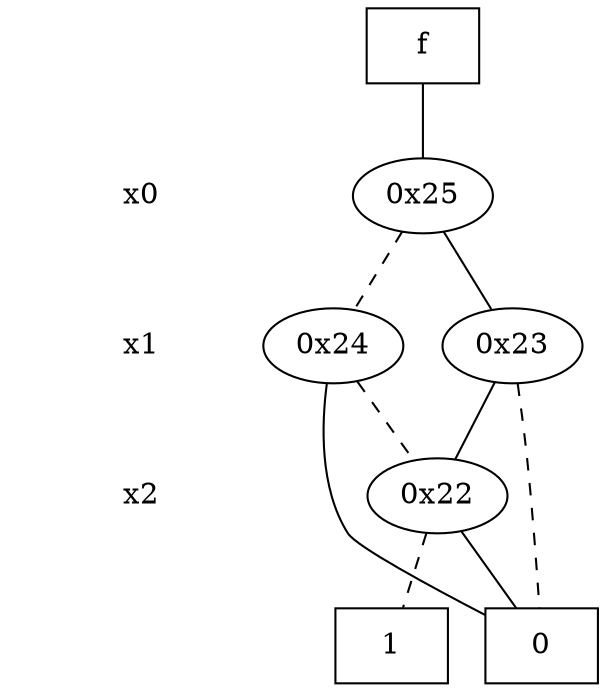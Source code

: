 digraph "DD" {
size = "7.5,10"
center = true;
edge [dir = none];
{ node [shape = plaintext];
  edge [style = invis];
  "CONST NODES" [style = invis];
" x0 " -> " x1 " -> " x2 " -> "CONST NODES"; 
}
{ rank = same; node [shape = box]; edge [style = invis];
"  f  "; }
{ rank = same; " x0 ";
"0x25";
}
{ rank = same; " x1 ";
"0x23";
"0x24";
}
{ rank = same; " x2 ";
"0x22";
}
{ rank = same; "CONST NODES";
{ node [shape = box]; "0x11";
"0x10";
}
}
"  f  " -> "0x25" [style = solid];
"0x25" -> "0x23";
"0x25" -> "0x24" [style = dashed];
"0x23" -> "0x22";
"0x23" -> "0x11" [style = dashed];
"0x24" -> "0x11";
"0x24" -> "0x22" [style = dashed];
"0x22" -> "0x11";
"0x22" -> "0x10" [style = dashed];
"0x11" [label = "0"];
"0x10" [label = "1"];
}
